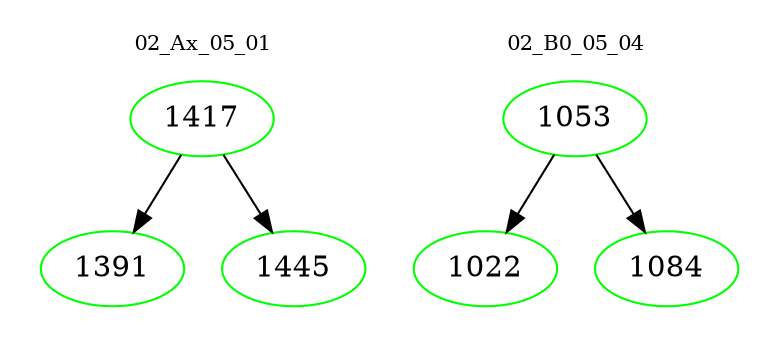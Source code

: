 digraph{
subgraph cluster_0 {
color = white
label = "02_Ax_05_01";
fontsize=10;
T0_1417 [label="1417", color="green"]
T0_1417 -> T0_1391 [color="black"]
T0_1391 [label="1391", color="green"]
T0_1417 -> T0_1445 [color="black"]
T0_1445 [label="1445", color="green"]
}
subgraph cluster_1 {
color = white
label = "02_B0_05_04";
fontsize=10;
T1_1053 [label="1053", color="green"]
T1_1053 -> T1_1022 [color="black"]
T1_1022 [label="1022", color="green"]
T1_1053 -> T1_1084 [color="black"]
T1_1084 [label="1084", color="green"]
}
}
